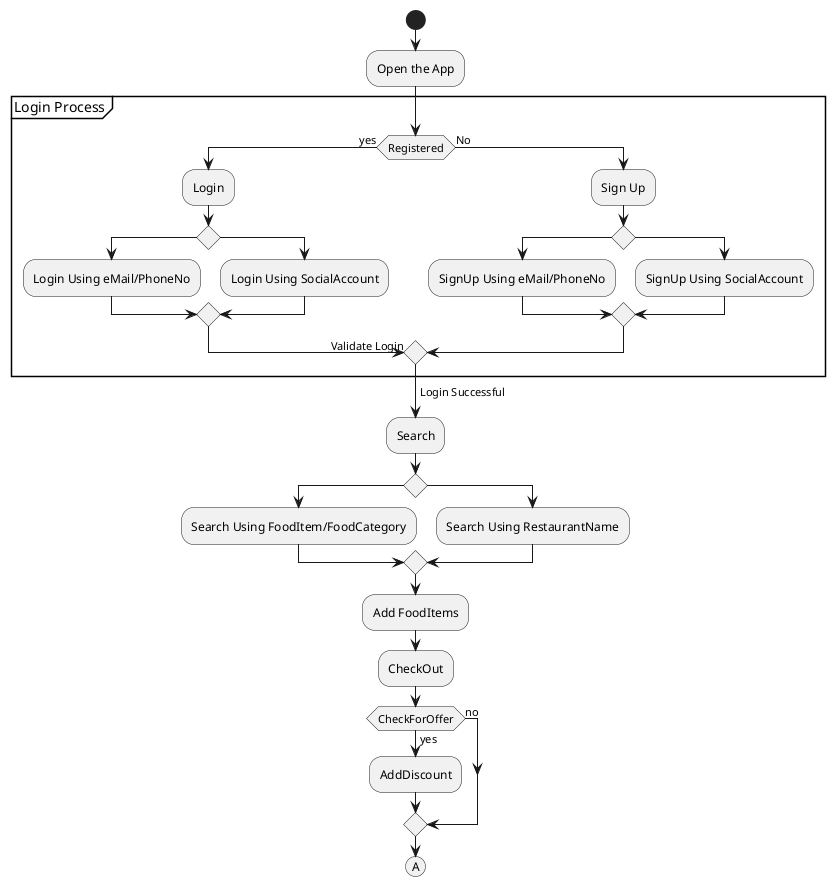 @startuml activity_daigram1(a)

start
:Open the App;
partition "Login Process"{

if(Registered) then (yes)
    
    :Login;
    if() 
        :Login Using eMail/PhoneNo;
    else()
        :Login Using SocialAccount;
    endif
    -> Validate Login;

else (No)

    :Sign Up;
    if()
        :SignUp Using eMail/PhoneNo;
    else()
        :SignUp Using SocialAccount;
    endif
    
endif

}
->Login Successful;
:Search;
if()
    :Search Using FoodItem/FoodCategory;
else()
    :Search Using RestaurantName;
endif 

:Add FoodItems;
:CheckOut;
if (CheckForOffer) then (yes)
    :AddDiscount;
else (no)
endif
(A)

@enduml 
